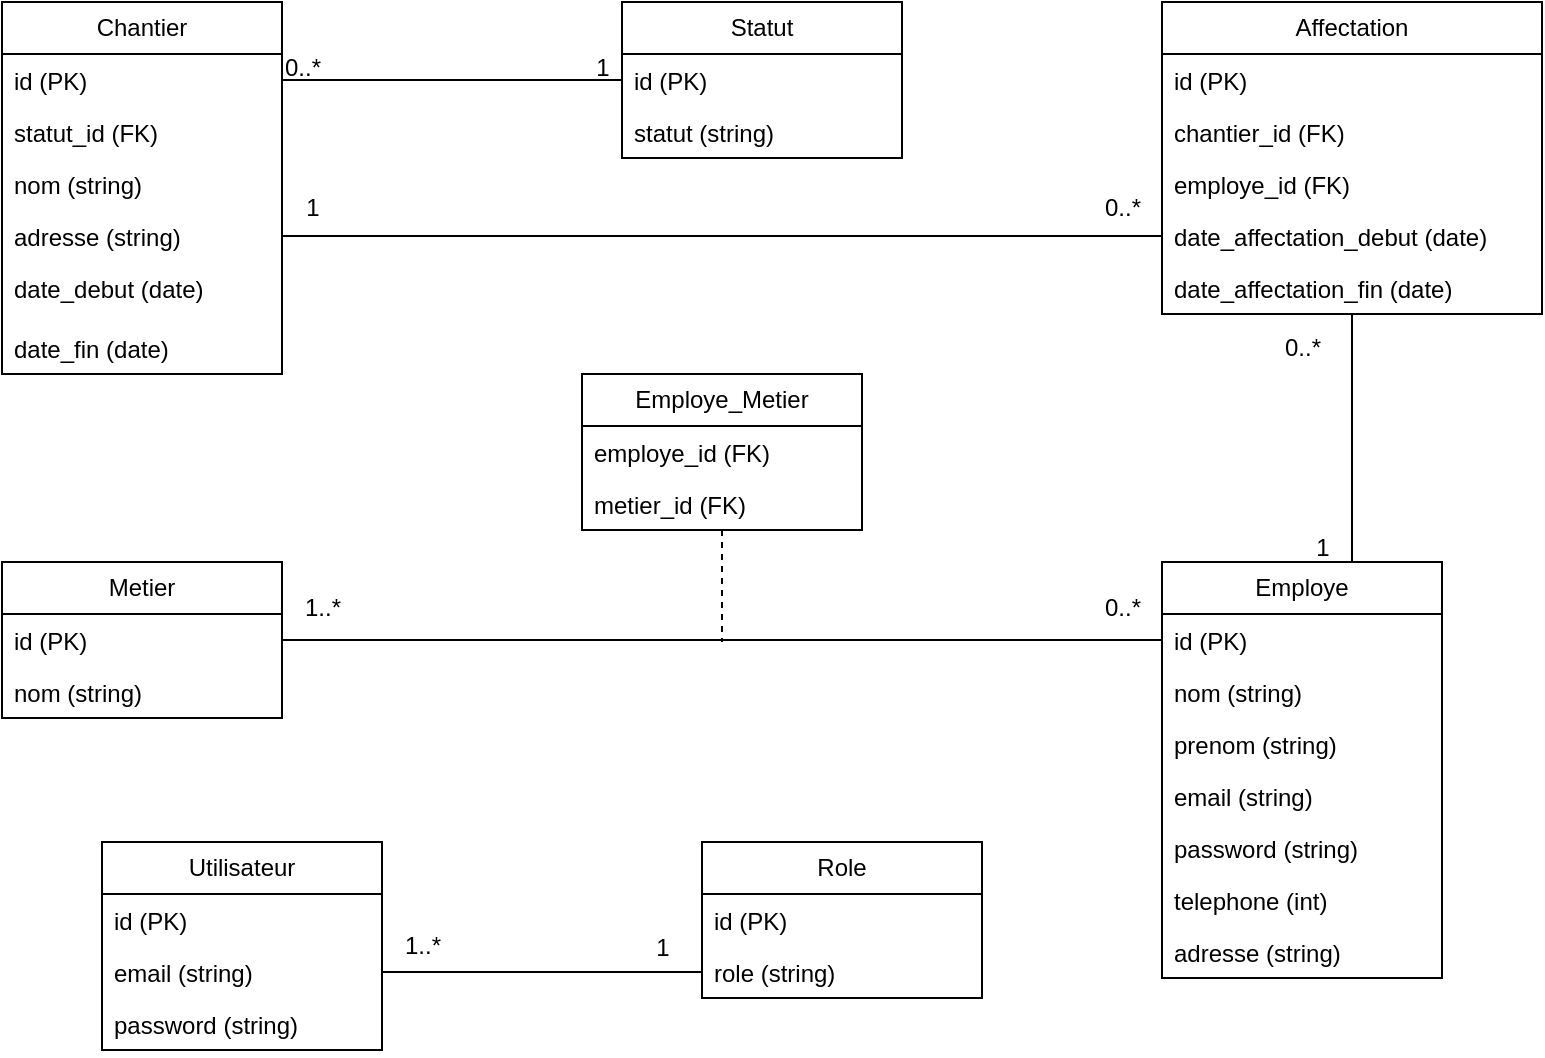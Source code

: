 <mxfile version="26.0.16">
  <diagram name="Page-1" id="tno6JwS4VKFLMrtNBPh-">
    <mxGraphModel dx="1434" dy="738" grid="1" gridSize="10" guides="1" tooltips="1" connect="1" arrows="1" fold="1" page="1" pageScale="1" pageWidth="827" pageHeight="1169" math="0" shadow="0">
      <root>
        <mxCell id="0" />
        <mxCell id="1" parent="0" />
        <mxCell id="p8YgAiC4L0VpNIj-_gmn-1" value="Chantier" style="swimlane;fontStyle=0;childLayout=stackLayout;horizontal=1;startSize=26;fillColor=none;horizontalStack=0;resizeParent=1;resizeParentMax=0;resizeLast=0;collapsible=1;marginBottom=0;whiteSpace=wrap;html=1;" parent="1" vertex="1">
          <mxGeometry x="40" y="40" width="140" height="186" as="geometry" />
        </mxCell>
        <mxCell id="p8YgAiC4L0VpNIj-_gmn-2" value="id (PK)" style="text;strokeColor=none;fillColor=none;align=left;verticalAlign=top;spacingLeft=4;spacingRight=4;overflow=hidden;rotatable=0;points=[[0,0.5],[1,0.5]];portConstraint=eastwest;whiteSpace=wrap;html=1;" parent="p8YgAiC4L0VpNIj-_gmn-1" vertex="1">
          <mxGeometry y="26" width="140" height="26" as="geometry" />
        </mxCell>
        <mxCell id="p8YgAiC4L0VpNIj-_gmn-8" value="statut_id (FK)" style="text;strokeColor=none;fillColor=none;align=left;verticalAlign=top;spacingLeft=4;spacingRight=4;overflow=hidden;rotatable=0;points=[[0,0.5],[1,0.5]];portConstraint=eastwest;whiteSpace=wrap;html=1;" parent="p8YgAiC4L0VpNIj-_gmn-1" vertex="1">
          <mxGeometry y="52" width="140" height="26" as="geometry" />
        </mxCell>
        <mxCell id="p8YgAiC4L0VpNIj-_gmn-3" value="nom (string)" style="text;strokeColor=none;fillColor=none;align=left;verticalAlign=top;spacingLeft=4;spacingRight=4;overflow=hidden;rotatable=0;points=[[0,0.5],[1,0.5]];portConstraint=eastwest;whiteSpace=wrap;html=1;" parent="p8YgAiC4L0VpNIj-_gmn-1" vertex="1">
          <mxGeometry y="78" width="140" height="26" as="geometry" />
        </mxCell>
        <mxCell id="p8YgAiC4L0VpNIj-_gmn-4" value="adresse (string)" style="text;strokeColor=none;fillColor=none;align=left;verticalAlign=top;spacingLeft=4;spacingRight=4;overflow=hidden;rotatable=0;points=[[0,0.5],[1,0.5]];portConstraint=eastwest;whiteSpace=wrap;html=1;" parent="p8YgAiC4L0VpNIj-_gmn-1" vertex="1">
          <mxGeometry y="104" width="140" height="26" as="geometry" />
        </mxCell>
        <mxCell id="p8YgAiC4L0VpNIj-_gmn-6" value="date_debut (date)&lt;span style=&quot;color: rgba(0, 0, 0, 0); font-family: monospace; font-size: 0px; text-wrap-mode: nowrap;&quot;&gt;3CmxGraphModel%3E%3Croot%3E%3CmxCell%20id%3D%220%22%2F%3E%3CmxCell%20id%3D%221%22%20parent%3D%220%22%2F%3E%3CmxCell%20id%3D%222%22%20value%3D%22adresse%22%20style%3D%22text%3BstrokeColor%3Dnone%3BfillColor%3Dnone%3Balign%3Dleft%3BverticalAlign%3Dtop%3BspacingLeft%3D4%3BspacingRight%3D4%3Boverflow%3Dhidden%3Brotatable%3D0%3Bpoints%3D%5B%5B0%2C0.5%5D%2C%5B1%2C0.5%5D%5D%3BportConstraint%3Deastwest%3BwhiteSpace%3Dwrap%3Bhtml%3D1%3B%22%20vertex%3D%221%22%20parent%3D%221%22%3E%3CmxGeometry%20x%3D%2250%22%20y%3D%22128%22%20width%3D%22140%22%20height%3D%2226%22%20as%3D%22geometry%22%2F%3E%3C%2FmxCell%3E%3C%2Froot%3E%3C%2FmxGraphModel%3E (date(&lt;/span&gt;" style="text;strokeColor=none;fillColor=none;align=left;verticalAlign=top;spacingLeft=4;spacingRight=4;overflow=hidden;rotatable=0;points=[[0,0.5],[1,0.5]];portConstraint=eastwest;whiteSpace=wrap;html=1;" parent="p8YgAiC4L0VpNIj-_gmn-1" vertex="1">
          <mxGeometry y="130" width="140" height="30" as="geometry" />
        </mxCell>
        <mxCell id="p8YgAiC4L0VpNIj-_gmn-7" value="date_fin (date)" style="text;strokeColor=none;fillColor=none;align=left;verticalAlign=top;spacingLeft=4;spacingRight=4;overflow=hidden;rotatable=0;points=[[0,0.5],[1,0.5]];portConstraint=eastwest;whiteSpace=wrap;html=1;" parent="p8YgAiC4L0VpNIj-_gmn-1" vertex="1">
          <mxGeometry y="160" width="140" height="26" as="geometry" />
        </mxCell>
        <mxCell id="p8YgAiC4L0VpNIj-_gmn-49" style="edgeStyle=orthogonalEdgeStyle;rounded=0;orthogonalLoop=1;jettySize=auto;html=1;endArrow=none;startFill=0;" parent="1" source="p8YgAiC4L0VpNIj-_gmn-9" target="p8YgAiC4L0VpNIj-_gmn-18" edge="1">
          <mxGeometry relative="1" as="geometry">
            <Array as="points">
              <mxPoint x="715" y="290" />
              <mxPoint x="715" y="290" />
            </Array>
          </mxGeometry>
        </mxCell>
        <mxCell id="p8YgAiC4L0VpNIj-_gmn-9" value="Employe" style="swimlane;fontStyle=0;childLayout=stackLayout;horizontal=1;startSize=26;fillColor=none;horizontalStack=0;resizeParent=1;resizeParentMax=0;resizeLast=0;collapsible=1;marginBottom=0;whiteSpace=wrap;html=1;" parent="1" vertex="1">
          <mxGeometry x="620" y="320" width="140" height="208" as="geometry" />
        </mxCell>
        <mxCell id="p8YgAiC4L0VpNIj-_gmn-10" value="id (PK)" style="text;strokeColor=none;fillColor=none;align=left;verticalAlign=top;spacingLeft=4;spacingRight=4;overflow=hidden;rotatable=0;points=[[0,0.5],[1,0.5]];portConstraint=eastwest;whiteSpace=wrap;html=1;" parent="p8YgAiC4L0VpNIj-_gmn-9" vertex="1">
          <mxGeometry y="26" width="140" height="26" as="geometry" />
        </mxCell>
        <mxCell id="p8YgAiC4L0VpNIj-_gmn-11" value="nom (string)" style="text;strokeColor=none;fillColor=none;align=left;verticalAlign=top;spacingLeft=4;spacingRight=4;overflow=hidden;rotatable=0;points=[[0,0.5],[1,0.5]];portConstraint=eastwest;whiteSpace=wrap;html=1;" parent="p8YgAiC4L0VpNIj-_gmn-9" vertex="1">
          <mxGeometry y="52" width="140" height="26" as="geometry" />
        </mxCell>
        <mxCell id="p8YgAiC4L0VpNIj-_gmn-12" value="prenom (string)" style="text;strokeColor=none;fillColor=none;align=left;verticalAlign=top;spacingLeft=4;spacingRight=4;overflow=hidden;rotatable=0;points=[[0,0.5],[1,0.5]];portConstraint=eastwest;whiteSpace=wrap;html=1;" parent="p8YgAiC4L0VpNIj-_gmn-9" vertex="1">
          <mxGeometry y="78" width="140" height="26" as="geometry" />
        </mxCell>
        <mxCell id="p8YgAiC4L0VpNIj-_gmn-13" value="email (string)" style="text;strokeColor=none;fillColor=none;align=left;verticalAlign=top;spacingLeft=4;spacingRight=4;overflow=hidden;rotatable=0;points=[[0,0.5],[1,0.5]];portConstraint=eastwest;whiteSpace=wrap;html=1;" parent="p8YgAiC4L0VpNIj-_gmn-9" vertex="1">
          <mxGeometry y="104" width="140" height="26" as="geometry" />
        </mxCell>
        <mxCell id="p8YgAiC4L0VpNIj-_gmn-38" value="password (string)" style="text;strokeColor=none;fillColor=none;align=left;verticalAlign=top;spacingLeft=4;spacingRight=4;overflow=hidden;rotatable=0;points=[[0,0.5],[1,0.5]];portConstraint=eastwest;whiteSpace=wrap;html=1;" parent="p8YgAiC4L0VpNIj-_gmn-9" vertex="1">
          <mxGeometry y="130" width="140" height="26" as="geometry" />
        </mxCell>
        <mxCell id="p8YgAiC4L0VpNIj-_gmn-14" value="telephone (int)" style="text;strokeColor=none;fillColor=none;align=left;verticalAlign=top;spacingLeft=4;spacingRight=4;overflow=hidden;rotatable=0;points=[[0,0.5],[1,0.5]];portConstraint=eastwest;whiteSpace=wrap;html=1;" parent="p8YgAiC4L0VpNIj-_gmn-9" vertex="1">
          <mxGeometry y="156" width="140" height="26" as="geometry" />
        </mxCell>
        <mxCell id="p8YgAiC4L0VpNIj-_gmn-15" value="adresse (string)" style="text;strokeColor=none;fillColor=none;align=left;verticalAlign=top;spacingLeft=4;spacingRight=4;overflow=hidden;rotatable=0;points=[[0,0.5],[1,0.5]];portConstraint=eastwest;whiteSpace=wrap;html=1;" parent="p8YgAiC4L0VpNIj-_gmn-9" vertex="1">
          <mxGeometry y="182" width="140" height="26" as="geometry" />
        </mxCell>
        <mxCell id="p8YgAiC4L0VpNIj-_gmn-18" value="Affectation" style="swimlane;fontStyle=0;childLayout=stackLayout;horizontal=1;startSize=26;fillColor=none;horizontalStack=0;resizeParent=1;resizeParentMax=0;resizeLast=0;collapsible=1;marginBottom=0;whiteSpace=wrap;html=1;" parent="1" vertex="1">
          <mxGeometry x="620" y="40" width="190" height="156" as="geometry" />
        </mxCell>
        <mxCell id="p8YgAiC4L0VpNIj-_gmn-19" value="id (PK)" style="text;strokeColor=none;fillColor=none;align=left;verticalAlign=top;spacingLeft=4;spacingRight=4;overflow=hidden;rotatable=0;points=[[0,0.5],[1,0.5]];portConstraint=eastwest;whiteSpace=wrap;html=1;" parent="p8YgAiC4L0VpNIj-_gmn-18" vertex="1">
          <mxGeometry y="26" width="190" height="26" as="geometry" />
        </mxCell>
        <mxCell id="p8YgAiC4L0VpNIj-_gmn-20" value="chantier_id (FK)" style="text;strokeColor=none;fillColor=none;align=left;verticalAlign=top;spacingLeft=4;spacingRight=4;overflow=hidden;rotatable=0;points=[[0,0.5],[1,0.5]];portConstraint=eastwest;whiteSpace=wrap;html=1;" parent="p8YgAiC4L0VpNIj-_gmn-18" vertex="1">
          <mxGeometry y="52" width="190" height="26" as="geometry" />
        </mxCell>
        <mxCell id="p8YgAiC4L0VpNIj-_gmn-21" value="employe_id (FK)" style="text;strokeColor=none;fillColor=none;align=left;verticalAlign=top;spacingLeft=4;spacingRight=4;overflow=hidden;rotatable=0;points=[[0,0.5],[1,0.5]];portConstraint=eastwest;whiteSpace=wrap;html=1;" parent="p8YgAiC4L0VpNIj-_gmn-18" vertex="1">
          <mxGeometry y="78" width="190" height="26" as="geometry" />
        </mxCell>
        <mxCell id="p8YgAiC4L0VpNIj-_gmn-22" value="date_affectation_debut (date)" style="text;strokeColor=none;fillColor=none;align=left;verticalAlign=top;spacingLeft=4;spacingRight=4;overflow=hidden;rotatable=0;points=[[0,0.5],[1,0.5]];portConstraint=eastwest;whiteSpace=wrap;html=1;" parent="p8YgAiC4L0VpNIj-_gmn-18" vertex="1">
          <mxGeometry y="104" width="190" height="26" as="geometry" />
        </mxCell>
        <mxCell id="p8YgAiC4L0VpNIj-_gmn-43" value="date_affectation_fin (date)" style="text;strokeColor=none;fillColor=none;align=left;verticalAlign=top;spacingLeft=4;spacingRight=4;overflow=hidden;rotatable=0;points=[[0,0.5],[1,0.5]];portConstraint=eastwest;whiteSpace=wrap;html=1;" parent="p8YgAiC4L0VpNIj-_gmn-18" vertex="1">
          <mxGeometry y="130" width="190" height="26" as="geometry" />
        </mxCell>
        <mxCell id="p8YgAiC4L0VpNIj-_gmn-24" value="Role" style="swimlane;fontStyle=0;childLayout=stackLayout;horizontal=1;startSize=26;fillColor=none;horizontalStack=0;resizeParent=1;resizeParentMax=0;resizeLast=0;collapsible=1;marginBottom=0;whiteSpace=wrap;html=1;" parent="1" vertex="1">
          <mxGeometry x="390" y="460" width="140" height="78" as="geometry" />
        </mxCell>
        <mxCell id="p8YgAiC4L0VpNIj-_gmn-25" value="id (PK)" style="text;strokeColor=none;fillColor=none;align=left;verticalAlign=top;spacingLeft=4;spacingRight=4;overflow=hidden;rotatable=0;points=[[0,0.5],[1,0.5]];portConstraint=eastwest;whiteSpace=wrap;html=1;" parent="p8YgAiC4L0VpNIj-_gmn-24" vertex="1">
          <mxGeometry y="26" width="140" height="26" as="geometry" />
        </mxCell>
        <mxCell id="p8YgAiC4L0VpNIj-_gmn-28" value="role (string)" style="text;strokeColor=none;fillColor=none;align=left;verticalAlign=top;spacingLeft=4;spacingRight=4;overflow=hidden;rotatable=0;points=[[0,0.5],[1,0.5]];portConstraint=eastwest;whiteSpace=wrap;html=1;" parent="p8YgAiC4L0VpNIj-_gmn-24" vertex="1">
          <mxGeometry y="52" width="140" height="26" as="geometry" />
        </mxCell>
        <mxCell id="p8YgAiC4L0VpNIj-_gmn-34" value="Metier" style="swimlane;fontStyle=0;childLayout=stackLayout;horizontal=1;startSize=26;fillColor=none;horizontalStack=0;resizeParent=1;resizeParentMax=0;resizeLast=0;collapsible=1;marginBottom=0;whiteSpace=wrap;html=1;" parent="1" vertex="1">
          <mxGeometry x="40" y="320" width="140" height="78" as="geometry" />
        </mxCell>
        <mxCell id="p8YgAiC4L0VpNIj-_gmn-35" value="id (PK)" style="text;strokeColor=none;fillColor=none;align=left;verticalAlign=top;spacingLeft=4;spacingRight=4;overflow=hidden;rotatable=0;points=[[0,0.5],[1,0.5]];portConstraint=eastwest;whiteSpace=wrap;html=1;" parent="p8YgAiC4L0VpNIj-_gmn-34" vertex="1">
          <mxGeometry y="26" width="140" height="26" as="geometry" />
        </mxCell>
        <mxCell id="p8YgAiC4L0VpNIj-_gmn-36" value="nom (string)" style="text;strokeColor=none;fillColor=none;align=left;verticalAlign=top;spacingLeft=4;spacingRight=4;overflow=hidden;rotatable=0;points=[[0,0.5],[1,0.5]];portConstraint=eastwest;whiteSpace=wrap;html=1;" parent="p8YgAiC4L0VpNIj-_gmn-34" vertex="1">
          <mxGeometry y="52" width="140" height="26" as="geometry" />
        </mxCell>
        <mxCell id="p8YgAiC4L0VpNIj-_gmn-39" value="Employe_Metier" style="swimlane;fontStyle=0;childLayout=stackLayout;horizontal=1;startSize=26;fillColor=none;horizontalStack=0;resizeParent=1;resizeParentMax=0;resizeLast=0;collapsible=1;marginBottom=0;whiteSpace=wrap;html=1;" parent="1" vertex="1">
          <mxGeometry x="330" y="226" width="140" height="78" as="geometry" />
        </mxCell>
        <mxCell id="p8YgAiC4L0VpNIj-_gmn-40" value="employe_id (FK)" style="text;strokeColor=none;fillColor=none;align=left;verticalAlign=top;spacingLeft=4;spacingRight=4;overflow=hidden;rotatable=0;points=[[0,0.5],[1,0.5]];portConstraint=eastwest;whiteSpace=wrap;html=1;" parent="p8YgAiC4L0VpNIj-_gmn-39" vertex="1">
          <mxGeometry y="26" width="140" height="26" as="geometry" />
        </mxCell>
        <mxCell id="p8YgAiC4L0VpNIj-_gmn-57" style="edgeStyle=orthogonalEdgeStyle;rounded=0;orthogonalLoop=1;jettySize=auto;html=1;endArrow=none;startFill=0;dashed=1;" parent="p8YgAiC4L0VpNIj-_gmn-39" source="p8YgAiC4L0VpNIj-_gmn-41" edge="1">
          <mxGeometry relative="1" as="geometry">
            <mxPoint x="70" y="134" as="targetPoint" />
            <Array as="points">
              <mxPoint x="70" y="124" />
              <mxPoint x="70" y="124" />
            </Array>
          </mxGeometry>
        </mxCell>
        <mxCell id="p8YgAiC4L0VpNIj-_gmn-41" value="metier_id (FK)" style="text;strokeColor=none;fillColor=none;align=left;verticalAlign=top;spacingLeft=4;spacingRight=4;overflow=hidden;rotatable=0;points=[[0,0.5],[1,0.5]];portConstraint=eastwest;whiteSpace=wrap;html=1;" parent="p8YgAiC4L0VpNIj-_gmn-39" vertex="1">
          <mxGeometry y="52" width="140" height="26" as="geometry" />
        </mxCell>
        <mxCell id="p8YgAiC4L0VpNIj-_gmn-45" value="Statut" style="swimlane;fontStyle=0;childLayout=stackLayout;horizontal=1;startSize=26;fillColor=none;horizontalStack=0;resizeParent=1;resizeParentMax=0;resizeLast=0;collapsible=1;marginBottom=0;whiteSpace=wrap;html=1;" parent="1" vertex="1">
          <mxGeometry x="350" y="40" width="140" height="78" as="geometry" />
        </mxCell>
        <mxCell id="p8YgAiC4L0VpNIj-_gmn-46" value="id (PK)" style="text;strokeColor=none;fillColor=none;align=left;verticalAlign=top;spacingLeft=4;spacingRight=4;overflow=hidden;rotatable=0;points=[[0,0.5],[1,0.5]];portConstraint=eastwest;whiteSpace=wrap;html=1;" parent="p8YgAiC4L0VpNIj-_gmn-45" vertex="1">
          <mxGeometry y="26" width="140" height="26" as="geometry" />
        </mxCell>
        <mxCell id="p8YgAiC4L0VpNIj-_gmn-47" value="statut (string)" style="text;strokeColor=none;fillColor=none;align=left;verticalAlign=top;spacingLeft=4;spacingRight=4;overflow=hidden;rotatable=0;points=[[0,0.5],[1,0.5]];portConstraint=eastwest;whiteSpace=wrap;html=1;" parent="p8YgAiC4L0VpNIj-_gmn-45" vertex="1">
          <mxGeometry y="52" width="140" height="26" as="geometry" />
        </mxCell>
        <mxCell id="p8YgAiC4L0VpNIj-_gmn-48" style="edgeStyle=orthogonalEdgeStyle;rounded=0;orthogonalLoop=1;jettySize=auto;html=1;endArrow=none;startFill=0;" parent="1" source="p8YgAiC4L0VpNIj-_gmn-3" target="p8YgAiC4L0VpNIj-_gmn-45" edge="1">
          <mxGeometry relative="1" as="geometry">
            <Array as="points">
              <mxPoint x="180" y="79" />
            </Array>
          </mxGeometry>
        </mxCell>
        <mxCell id="p8YgAiC4L0VpNIj-_gmn-54" style="edgeStyle=orthogonalEdgeStyle;rounded=0;orthogonalLoop=1;jettySize=auto;html=1;endArrow=none;startFill=0;" parent="1" source="p8YgAiC4L0VpNIj-_gmn-4" target="p8YgAiC4L0VpNIj-_gmn-22" edge="1">
          <mxGeometry relative="1" as="geometry" />
        </mxCell>
        <mxCell id="p8YgAiC4L0VpNIj-_gmn-56" style="edgeStyle=orthogonalEdgeStyle;rounded=0;orthogonalLoop=1;jettySize=auto;html=1;entryX=0;entryY=0.5;entryDx=0;entryDy=0;endArrow=none;startFill=0;" parent="1" source="p8YgAiC4L0VpNIj-_gmn-35" target="p8YgAiC4L0VpNIj-_gmn-10" edge="1">
          <mxGeometry relative="1" as="geometry" />
        </mxCell>
        <mxCell id="p8YgAiC4L0VpNIj-_gmn-58" value="0..*" style="text;html=1;align=center;verticalAlign=middle;resizable=0;points=[];autosize=1;strokeColor=none;fillColor=none;" parent="1" vertex="1">
          <mxGeometry x="170" y="58" width="40" height="30" as="geometry" />
        </mxCell>
        <mxCell id="p8YgAiC4L0VpNIj-_gmn-59" value="1" style="text;html=1;align=center;verticalAlign=middle;resizable=0;points=[];autosize=1;strokeColor=none;fillColor=none;" parent="1" vertex="1">
          <mxGeometry x="325" y="58" width="30" height="30" as="geometry" />
        </mxCell>
        <mxCell id="p8YgAiC4L0VpNIj-_gmn-60" value="1" style="text;html=1;align=center;verticalAlign=middle;resizable=0;points=[];autosize=1;strokeColor=none;fillColor=none;" parent="1" vertex="1">
          <mxGeometry x="180" y="128" width="30" height="30" as="geometry" />
        </mxCell>
        <mxCell id="p8YgAiC4L0VpNIj-_gmn-61" value="0..*" style="text;html=1;align=center;verticalAlign=middle;resizable=0;points=[];autosize=1;strokeColor=none;fillColor=none;" parent="1" vertex="1">
          <mxGeometry x="580" y="128" width="40" height="30" as="geometry" />
        </mxCell>
        <mxCell id="p8YgAiC4L0VpNIj-_gmn-62" value="0..*" style="text;html=1;align=center;verticalAlign=middle;resizable=0;points=[];autosize=1;strokeColor=none;fillColor=none;" parent="1" vertex="1">
          <mxGeometry x="670" y="198" width="40" height="30" as="geometry" />
        </mxCell>
        <mxCell id="p8YgAiC4L0VpNIj-_gmn-63" value="1" style="text;html=1;align=center;verticalAlign=middle;resizable=0;points=[];autosize=1;strokeColor=none;fillColor=none;" parent="1" vertex="1">
          <mxGeometry x="685" y="298" width="30" height="30" as="geometry" />
        </mxCell>
        <mxCell id="p8YgAiC4L0VpNIj-_gmn-64" value="1..*" style="text;html=1;align=center;verticalAlign=middle;resizable=0;points=[];autosize=1;strokeColor=none;fillColor=none;" parent="1" vertex="1">
          <mxGeometry x="180" y="328" width="40" height="30" as="geometry" />
        </mxCell>
        <mxCell id="p8YgAiC4L0VpNIj-_gmn-65" value="0..*" style="text;html=1;align=center;verticalAlign=middle;resizable=0;points=[];autosize=1;strokeColor=none;fillColor=none;" parent="1" vertex="1">
          <mxGeometry x="580" y="328" width="40" height="30" as="geometry" />
        </mxCell>
        <mxCell id="XsjnVfcgZhxSRzxRDjiU-1" value="Utilisateur" style="swimlane;fontStyle=0;childLayout=stackLayout;horizontal=1;startSize=26;fillColor=none;horizontalStack=0;resizeParent=1;resizeParentMax=0;resizeLast=0;collapsible=1;marginBottom=0;whiteSpace=wrap;html=1;" vertex="1" parent="1">
          <mxGeometry x="90" y="460" width="140" height="104" as="geometry" />
        </mxCell>
        <mxCell id="XsjnVfcgZhxSRzxRDjiU-2" value="id (PK)" style="text;strokeColor=none;fillColor=none;align=left;verticalAlign=top;spacingLeft=4;spacingRight=4;overflow=hidden;rotatable=0;points=[[0,0.5],[1,0.5]];portConstraint=eastwest;whiteSpace=wrap;html=1;" vertex="1" parent="XsjnVfcgZhxSRzxRDjiU-1">
          <mxGeometry y="26" width="140" height="26" as="geometry" />
        </mxCell>
        <mxCell id="XsjnVfcgZhxSRzxRDjiU-3" value="email (string)" style="text;strokeColor=none;fillColor=none;align=left;verticalAlign=top;spacingLeft=4;spacingRight=4;overflow=hidden;rotatable=0;points=[[0,0.5],[1,0.5]];portConstraint=eastwest;whiteSpace=wrap;html=1;" vertex="1" parent="XsjnVfcgZhxSRzxRDjiU-1">
          <mxGeometry y="52" width="140" height="26" as="geometry" />
        </mxCell>
        <mxCell id="XsjnVfcgZhxSRzxRDjiU-4" value="password (string)" style="text;strokeColor=none;fillColor=none;align=left;verticalAlign=top;spacingLeft=4;spacingRight=4;overflow=hidden;rotatable=0;points=[[0,0.5],[1,0.5]];portConstraint=eastwest;whiteSpace=wrap;html=1;" vertex="1" parent="XsjnVfcgZhxSRzxRDjiU-1">
          <mxGeometry y="78" width="140" height="26" as="geometry" />
        </mxCell>
        <mxCell id="XsjnVfcgZhxSRzxRDjiU-6" style="edgeStyle=orthogonalEdgeStyle;rounded=0;orthogonalLoop=1;jettySize=auto;html=1;endArrow=none;startFill=0;" edge="1" parent="1" source="XsjnVfcgZhxSRzxRDjiU-3" target="p8YgAiC4L0VpNIj-_gmn-28">
          <mxGeometry relative="1" as="geometry" />
        </mxCell>
        <mxCell id="XsjnVfcgZhxSRzxRDjiU-8" value="1" style="text;html=1;align=center;verticalAlign=middle;resizable=0;points=[];autosize=1;strokeColor=none;fillColor=none;" vertex="1" parent="1">
          <mxGeometry x="355" y="498" width="30" height="30" as="geometry" />
        </mxCell>
        <mxCell id="XsjnVfcgZhxSRzxRDjiU-9" value="1..*" style="text;html=1;align=center;verticalAlign=middle;resizable=0;points=[];autosize=1;strokeColor=none;fillColor=none;" vertex="1" parent="1">
          <mxGeometry x="230" y="497" width="40" height="30" as="geometry" />
        </mxCell>
      </root>
    </mxGraphModel>
  </diagram>
</mxfile>
